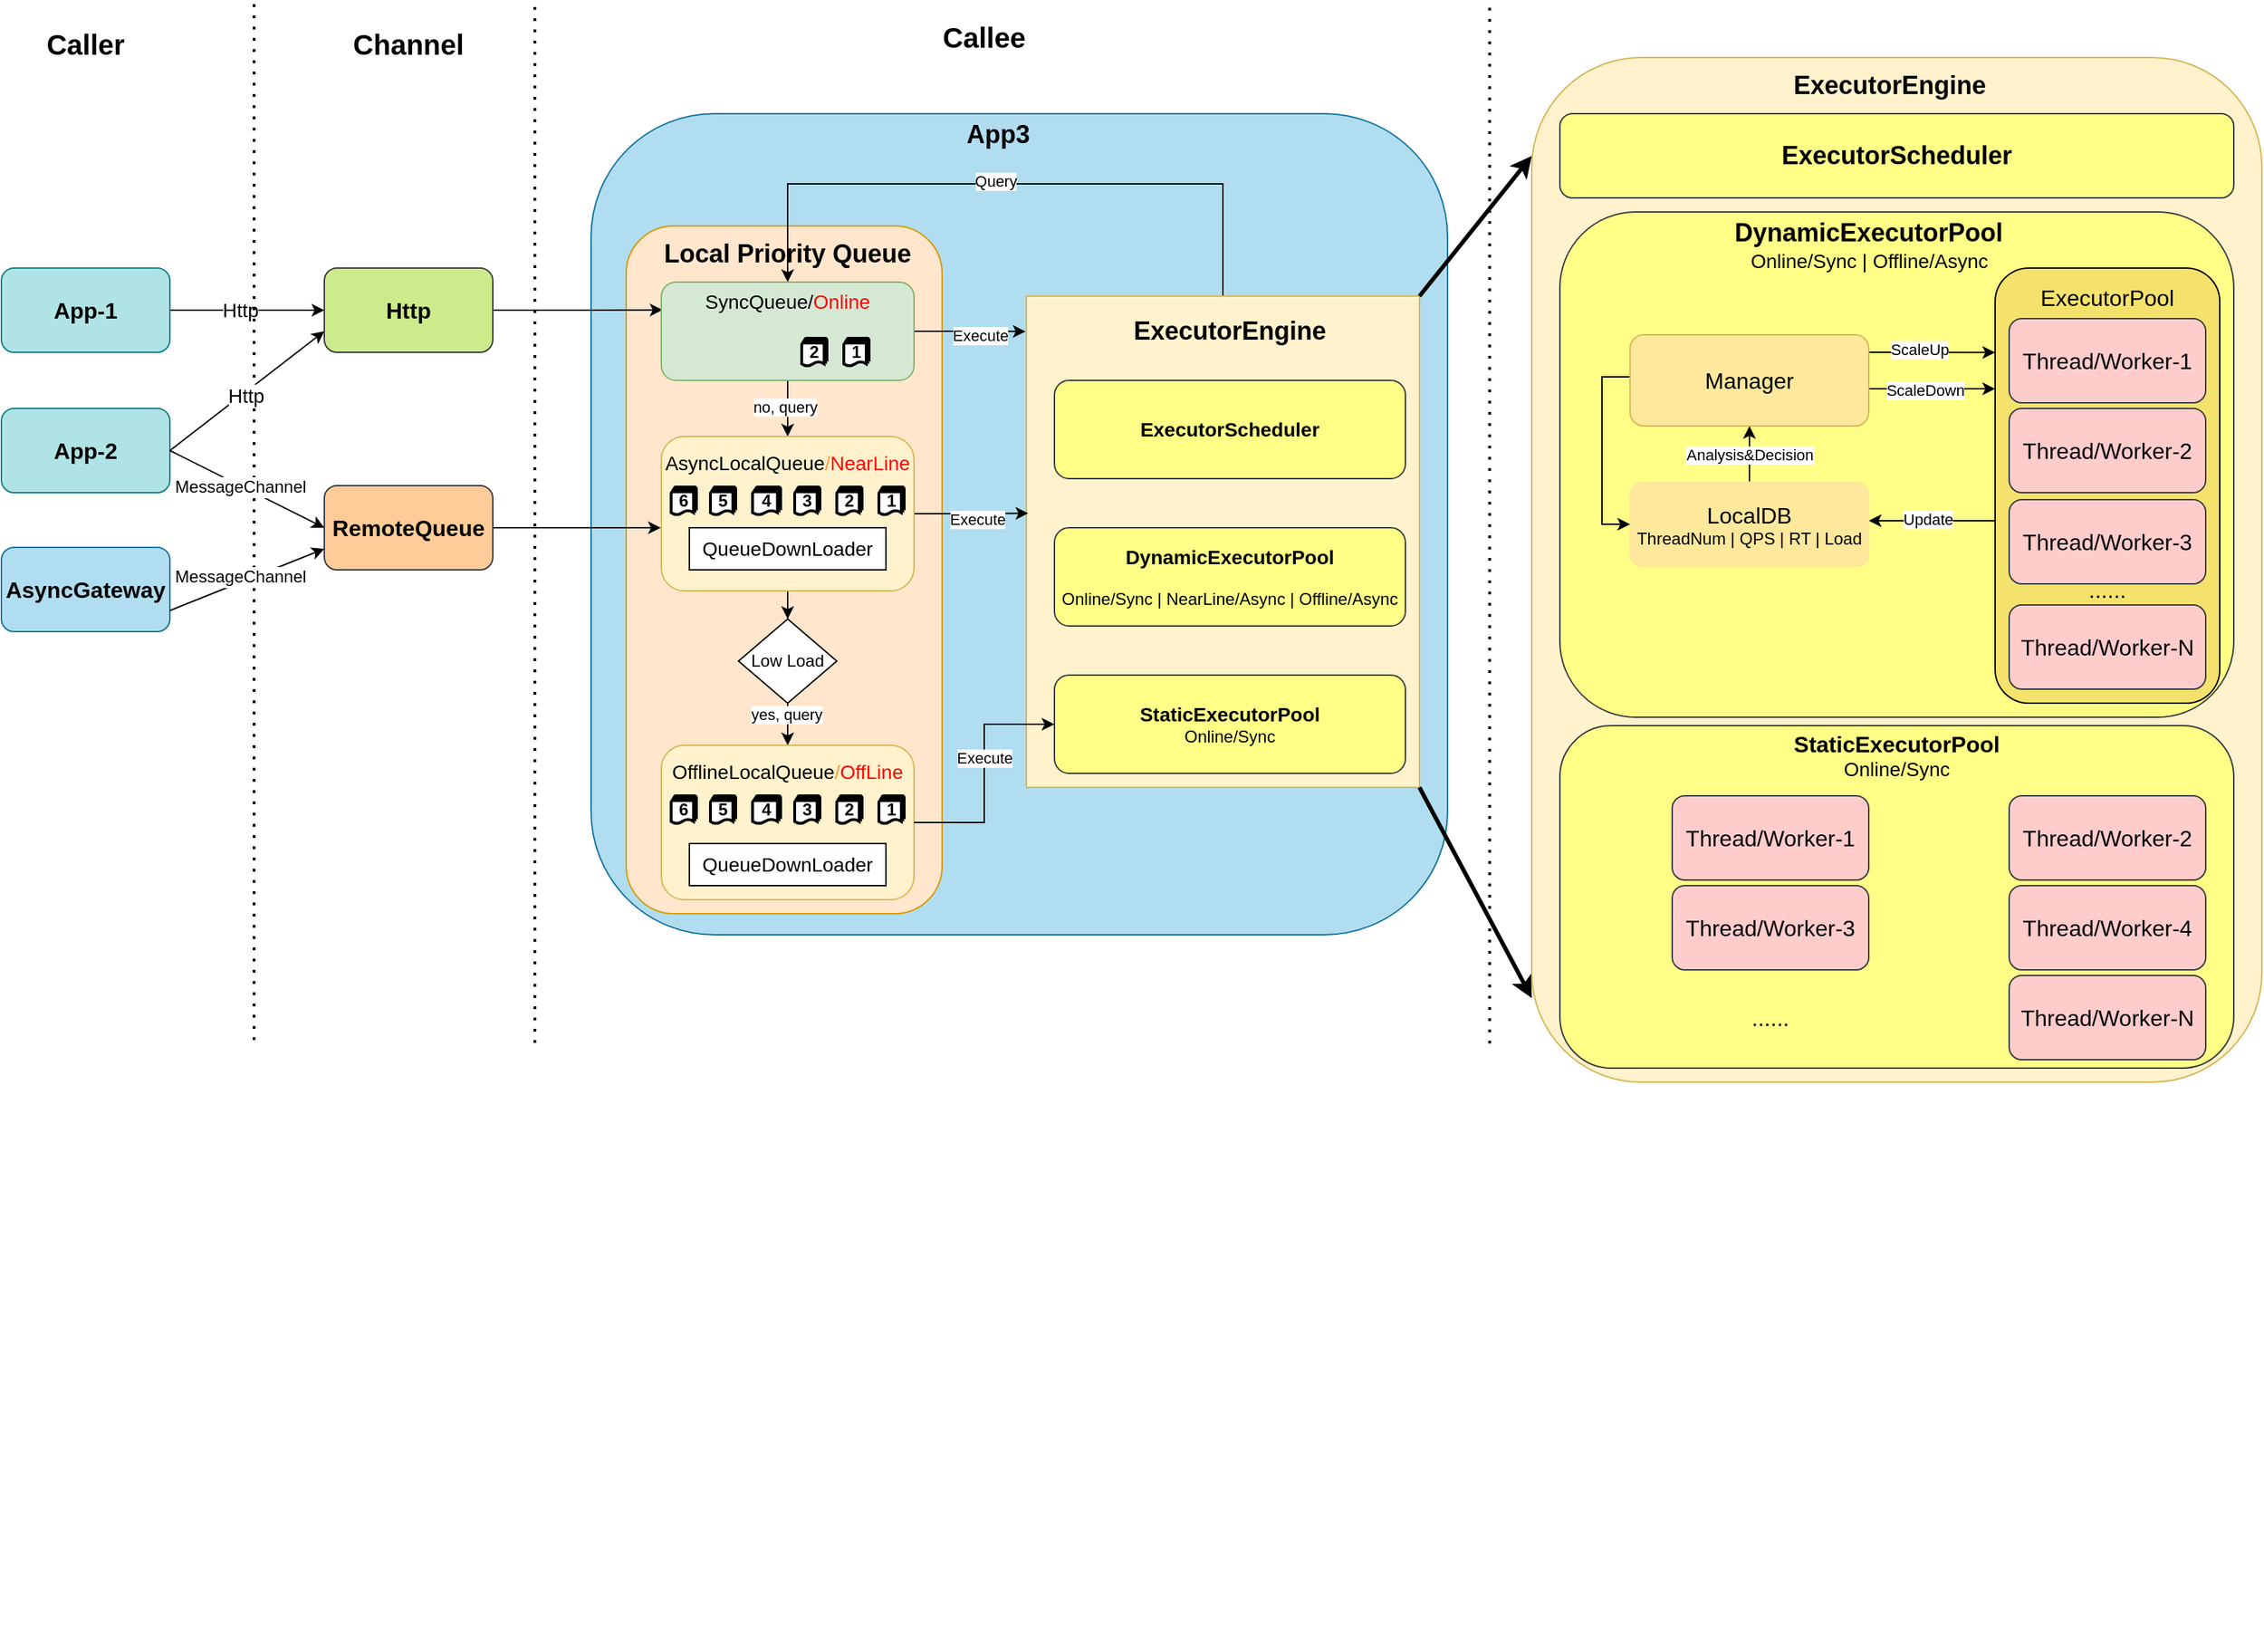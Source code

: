 <mxfile version="26.2.12">
  <diagram name="第 1 页" id="lKEN_KKkNgOvMTBY1116">
    <mxGraphModel dx="1857" dy="4379" grid="1" gridSize="10" guides="1" tooltips="1" connect="1" arrows="1" fold="1" page="1" pageScale="1" pageWidth="2339" pageHeight="3300" math="0" shadow="0">
      <root>
        <mxCell id="0" />
        <mxCell id="1" parent="0" />
        <mxCell id="EorWX3A0NwsQT6hADOKM-99" value="" style="rounded=1;whiteSpace=wrap;html=1;fillColor=#b1ddf0;strokeColor=#10739e;" vertex="1" parent="1">
          <mxGeometry x="580" y="80" width="610" height="585" as="geometry" />
        </mxCell>
        <mxCell id="EorWX3A0NwsQT6hADOKM-89" value="" style="rounded=1;whiteSpace=wrap;html=1;fillColor=#ffe6cc;strokeColor=#d79b00;" vertex="1" parent="1">
          <mxGeometry x="605" y="160" width="225" height="490" as="geometry" />
        </mxCell>
        <mxCell id="EorWX3A0NwsQT6hADOKM-86" value="" style="rounded=1;whiteSpace=wrap;html=1;fillColor=#fff2cc;strokeColor=#d6b656;" vertex="1" parent="1">
          <mxGeometry x="1250" y="40" width="520" height="730" as="geometry" />
        </mxCell>
        <mxCell id="EorWX3A0NwsQT6hADOKM-84" value="&lt;div&gt;&lt;div&gt;&lt;br&gt;&lt;/div&gt;&lt;/div&gt;" style="rounded=1;whiteSpace=wrap;html=1;fillColor=#ffff88;strokeColor=#36393d;" vertex="1" parent="1">
          <mxGeometry x="1270" y="150" width="480" height="360" as="geometry" />
        </mxCell>
        <mxCell id="EorWX3A0NwsQT6hADOKM-83" value="&lt;font style=&quot;font-size: 16px;&quot;&gt;&lt;b&gt;StaticExecutorPool&lt;/b&gt;&lt;/font&gt;&lt;div&gt;&lt;font style=&quot;font-size: 14px;&quot;&gt;Online/Sync&lt;br&gt;&lt;/font&gt;&lt;div&gt;&lt;b&gt;&lt;br&gt;&lt;/b&gt;&lt;/div&gt;&lt;div&gt;&lt;b&gt;&lt;br&gt;&lt;/b&gt;&lt;/div&gt;&lt;div&gt;&lt;b&gt;&lt;br&gt;&lt;/b&gt;&lt;/div&gt;&lt;div&gt;&lt;b&gt;&lt;br&gt;&lt;/b&gt;&lt;/div&gt;&lt;div&gt;&lt;b&gt;&lt;br&gt;&lt;/b&gt;&lt;/div&gt;&lt;div&gt;&lt;b&gt;&lt;br&gt;&lt;/b&gt;&lt;/div&gt;&lt;div&gt;&lt;b&gt;&lt;br&gt;&lt;/b&gt;&lt;/div&gt;&lt;div&gt;&lt;b&gt;&lt;br&gt;&lt;/b&gt;&lt;/div&gt;&lt;div&gt;&lt;b&gt;&lt;br&gt;&lt;/b&gt;&lt;/div&gt;&lt;div&gt;&lt;b&gt;&lt;br&gt;&lt;/b&gt;&lt;/div&gt;&lt;div&gt;&lt;b&gt;&lt;br&gt;&lt;/b&gt;&lt;/div&gt;&lt;div&gt;&lt;b&gt;&lt;br&gt;&lt;/b&gt;&lt;/div&gt;&lt;div&gt;&lt;b&gt;&lt;br&gt;&lt;/b&gt;&lt;/div&gt;&lt;div&gt;&lt;br&gt;&lt;/div&gt;&lt;/div&gt;" style="rounded=1;whiteSpace=wrap;html=1;fillColor=#ffff88;strokeColor=#36393d;" vertex="1" parent="1">
          <mxGeometry x="1270" y="516" width="480" height="244" as="geometry" />
        </mxCell>
        <mxCell id="EorWX3A0NwsQT6hADOKM-72" value="" style="edgeStyle=orthogonalEdgeStyle;rounded=0;orthogonalLoop=1;jettySize=auto;html=1;" edge="1" parent="1" source="EorWX3A0NwsQT6hADOKM-55" target="EorWX3A0NwsQT6hADOKM-58">
          <mxGeometry relative="1" as="geometry">
            <Array as="points">
              <mxPoint x="1560" y="370" />
              <mxPoint x="1560" y="370" />
            </Array>
          </mxGeometry>
        </mxCell>
        <mxCell id="EorWX3A0NwsQT6hADOKM-74" value="Update" style="edgeLabel;html=1;align=center;verticalAlign=middle;resizable=0;points=[];" vertex="1" connectable="0" parent="EorWX3A0NwsQT6hADOKM-72">
          <mxGeometry x="0.067" y="-1" relative="1" as="geometry">
            <mxPoint as="offset" />
          </mxGeometry>
        </mxCell>
        <mxCell id="EorWX3A0NwsQT6hADOKM-55" value="" style="rounded=1;whiteSpace=wrap;html=1;fillColor=light-dark(#f4e26c, #ededed);" vertex="1" parent="1">
          <mxGeometry x="1580" y="190" width="160" height="310" as="geometry" />
        </mxCell>
        <mxCell id="EorWX3A0NwsQT6hADOKM-101" value="" style="edgeStyle=orthogonalEdgeStyle;rounded=0;orthogonalLoop=1;jettySize=auto;html=1;" edge="1" parent="1" source="EorWX3A0NwsQT6hADOKM-48">
          <mxGeometry relative="1" as="geometry">
            <mxPoint x="720" y="200" as="targetPoint" />
            <Array as="points">
              <mxPoint x="1030" y="130" />
              <mxPoint x="720" y="130" />
            </Array>
          </mxGeometry>
        </mxCell>
        <mxCell id="EorWX3A0NwsQT6hADOKM-102" value="Query" style="edgeLabel;html=1;align=center;verticalAlign=middle;resizable=0;points=[];" vertex="1" connectable="0" parent="EorWX3A0NwsQT6hADOKM-101">
          <mxGeometry x="0.052" y="-2" relative="1" as="geometry">
            <mxPoint as="offset" />
          </mxGeometry>
        </mxCell>
        <mxCell id="EorWX3A0NwsQT6hADOKM-48" value="" style="rounded=0;whiteSpace=wrap;html=1;fillColor=#fff2cc;strokeColor=#d6b656;" vertex="1" parent="1">
          <mxGeometry x="890" y="210" width="280" height="350" as="geometry" />
        </mxCell>
        <mxCell id="EorWX3A0NwsQT6hADOKM-114" value="" style="edgeStyle=orthogonalEdgeStyle;rounded=0;orthogonalLoop=1;jettySize=auto;html=1;" edge="1" parent="1" source="EorWX3A0NwsQT6hADOKM-7" target="EorWX3A0NwsQT6hADOKM-12">
          <mxGeometry relative="1" as="geometry" />
        </mxCell>
        <mxCell id="EorWX3A0NwsQT6hADOKM-120" value="&lt;font style=&quot;font-size: 14px;&quot;&gt;Http&lt;/font&gt;" style="edgeLabel;html=1;align=center;verticalAlign=middle;resizable=0;points=[];" vertex="1" connectable="0" parent="EorWX3A0NwsQT6hADOKM-114">
          <mxGeometry x="-0.094" relative="1" as="geometry">
            <mxPoint as="offset" />
          </mxGeometry>
        </mxCell>
        <mxCell id="EorWX3A0NwsQT6hADOKM-7" value="&lt;b&gt;&lt;font style=&quot;font-size: 16px;&quot;&gt;App-1&lt;/font&gt;&lt;/b&gt;" style="rounded=1;whiteSpace=wrap;html=1;fillColor=#b0e3e6;strokeColor=#0e8088;" vertex="1" parent="1">
          <mxGeometry x="160" y="190" width="120" height="60" as="geometry" />
        </mxCell>
        <mxCell id="EorWX3A0NwsQT6hADOKM-8" value="&lt;b&gt;&lt;font style=&quot;font-size: 16px;&quot;&gt;App-2&lt;/font&gt;&lt;/b&gt;" style="rounded=1;whiteSpace=wrap;html=1;fillColor=#b0e3e6;strokeColor=#0e8088;" vertex="1" parent="1">
          <mxGeometry x="160" y="290" width="120" height="60" as="geometry" />
        </mxCell>
        <mxCell id="EorWX3A0NwsQT6hADOKM-9" value="&lt;b&gt;&lt;font style=&quot;font-size: 16px;&quot;&gt;AsyncGateway&lt;/font&gt;&lt;/b&gt;" style="rounded=1;whiteSpace=wrap;html=1;fillColor=#b1ddf0;strokeColor=#10739e;" vertex="1" parent="1">
          <mxGeometry x="160" y="389" width="120" height="60" as="geometry" />
        </mxCell>
        <mxCell id="EorWX3A0NwsQT6hADOKM-126" value="" style="edgeStyle=orthogonalEdgeStyle;rounded=0;orthogonalLoop=1;jettySize=auto;html=1;entryX=-0.002;entryY=0.591;entryDx=0;entryDy=0;entryPerimeter=0;" edge="1" parent="1" source="EorWX3A0NwsQT6hADOKM-11" target="EorWX3A0NwsQT6hADOKM-18">
          <mxGeometry relative="1" as="geometry" />
        </mxCell>
        <mxCell id="EorWX3A0NwsQT6hADOKM-11" value="&lt;b&gt;&lt;font style=&quot;font-size: 16px;&quot;&gt;RemoteQueue&lt;/font&gt;&lt;/b&gt;" style="rounded=1;whiteSpace=wrap;html=1;fillColor=#ffcc99;strokeColor=#36393d;" vertex="1" parent="1">
          <mxGeometry x="390" y="345" width="120" height="60" as="geometry" />
        </mxCell>
        <mxCell id="EorWX3A0NwsQT6hADOKM-125" value="" style="edgeStyle=orthogonalEdgeStyle;rounded=0;orthogonalLoop=1;jettySize=auto;html=1;entryX=0.005;entryY=0.283;entryDx=0;entryDy=0;entryPerimeter=0;" edge="1" parent="1" source="EorWX3A0NwsQT6hADOKM-12" target="EorWX3A0NwsQT6hADOKM-13">
          <mxGeometry relative="1" as="geometry" />
        </mxCell>
        <mxCell id="EorWX3A0NwsQT6hADOKM-12" value="&lt;b&gt;&lt;font style=&quot;font-size: 16px;&quot;&gt;Http&lt;/font&gt;&lt;/b&gt;" style="rounded=1;whiteSpace=wrap;html=1;fillColor=#cdeb8b;strokeColor=#36393d;" vertex="1" parent="1">
          <mxGeometry x="390" y="190" width="120" height="60" as="geometry" />
        </mxCell>
        <mxCell id="EorWX3A0NwsQT6hADOKM-35" value="" style="edgeStyle=orthogonalEdgeStyle;rounded=0;orthogonalLoop=1;jettySize=auto;html=1;entryX=0.5;entryY=0;entryDx=0;entryDy=0;" edge="1" parent="1" source="EorWX3A0NwsQT6hADOKM-13" target="EorWX3A0NwsQT6hADOKM-18">
          <mxGeometry relative="1" as="geometry" />
        </mxCell>
        <mxCell id="EorWX3A0NwsQT6hADOKM-36" value="no, query" style="edgeLabel;html=1;align=center;verticalAlign=middle;resizable=0;points=[];" vertex="1" connectable="0" parent="EorWX3A0NwsQT6hADOKM-35">
          <mxGeometry x="-0.05" y="-2" relative="1" as="geometry">
            <mxPoint as="offset" />
          </mxGeometry>
        </mxCell>
        <mxCell id="EorWX3A0NwsQT6hADOKM-92" value="" style="edgeStyle=orthogonalEdgeStyle;rounded=0;orthogonalLoop=1;jettySize=auto;html=1;entryX=-0.002;entryY=0.072;entryDx=0;entryDy=0;entryPerimeter=0;" edge="1" parent="1" source="EorWX3A0NwsQT6hADOKM-13" target="EorWX3A0NwsQT6hADOKM-48">
          <mxGeometry relative="1" as="geometry" />
        </mxCell>
        <mxCell id="EorWX3A0NwsQT6hADOKM-96" value="Execute" style="edgeLabel;html=1;align=center;verticalAlign=middle;resizable=0;points=[];" vertex="1" connectable="0" parent="EorWX3A0NwsQT6hADOKM-92">
          <mxGeometry x="0.175" y="-3" relative="1" as="geometry">
            <mxPoint as="offset" />
          </mxGeometry>
        </mxCell>
        <mxCell id="EorWX3A0NwsQT6hADOKM-13" value="&lt;font style=&quot;font-size: 14px;&quot;&gt;SyncQueue/&lt;font style=&quot;color: rgb(255, 0, 0);&quot;&gt;Online&lt;/font&gt;&lt;/font&gt;&lt;div&gt;&lt;font style=&quot;color: rgb(255, 153, 51);&quot;&gt;&lt;br&gt;&lt;/font&gt;&lt;/div&gt;&lt;div&gt;&lt;font style=&quot;color: rgb(255, 153, 51);&quot;&gt;&lt;br&gt;&lt;/font&gt;&lt;/div&gt;&lt;div&gt;&lt;font style=&quot;color: rgb(255, 153, 51);&quot;&gt;&lt;br&gt;&lt;/font&gt;&lt;/div&gt;" style="rounded=1;whiteSpace=wrap;html=1;fillColor=#d5e8d4;strokeColor=#82b366;" vertex="1" parent="1">
          <mxGeometry x="630" y="200" width="180" height="70" as="geometry" />
        </mxCell>
        <mxCell id="EorWX3A0NwsQT6hADOKM-16" value="&lt;b&gt;1&lt;/b&gt;" style="strokeWidth=2;html=1;shape=mxgraph.flowchart.multi-document;whiteSpace=wrap;" vertex="1" parent="1">
          <mxGeometry x="760" y="240" width="18" height="20" as="geometry" />
        </mxCell>
        <mxCell id="EorWX3A0NwsQT6hADOKM-17" value="&lt;b&gt;2&lt;/b&gt;" style="strokeWidth=2;html=1;shape=mxgraph.flowchart.multi-document;whiteSpace=wrap;" vertex="1" parent="1">
          <mxGeometry x="730" y="240" width="18" height="20" as="geometry" />
        </mxCell>
        <mxCell id="EorWX3A0NwsQT6hADOKM-38" value="" style="edgeStyle=orthogonalEdgeStyle;rounded=0;orthogonalLoop=1;jettySize=auto;html=1;" edge="1" parent="1" source="EorWX3A0NwsQT6hADOKM-18" target="EorWX3A0NwsQT6hADOKM-37">
          <mxGeometry relative="1" as="geometry" />
        </mxCell>
        <mxCell id="EorWX3A0NwsQT6hADOKM-94" value="" style="edgeStyle=orthogonalEdgeStyle;rounded=0;orthogonalLoop=1;jettySize=auto;html=1;entryX=0.005;entryY=0.442;entryDx=0;entryDy=0;entryPerimeter=0;" edge="1" parent="1" source="EorWX3A0NwsQT6hADOKM-18" target="EorWX3A0NwsQT6hADOKM-48">
          <mxGeometry relative="1" as="geometry" />
        </mxCell>
        <mxCell id="EorWX3A0NwsQT6hADOKM-97" value="Execute" style="edgeLabel;html=1;align=center;verticalAlign=middle;resizable=0;points=[];" vertex="1" connectable="0" parent="EorWX3A0NwsQT6hADOKM-94">
          <mxGeometry x="0.097" y="-4" relative="1" as="geometry">
            <mxPoint as="offset" />
          </mxGeometry>
        </mxCell>
        <mxCell id="EorWX3A0NwsQT6hADOKM-18" value="&lt;div&gt;&lt;font style=&quot;font-size: 14px;&quot;&gt;&lt;font style=&quot;color: rgb(0, 0, 0);&quot;&gt;AsyncLocalQueue&lt;/font&gt;&lt;font style=&quot;color: rgb(255, 153, 51);&quot;&gt;/&lt;/font&gt;&lt;font style=&quot;color: rgb(255, 0, 0);&quot;&gt;NearLine&lt;/font&gt;&lt;/font&gt;&lt;/div&gt;&lt;div&gt;&lt;font style=&quot;color: rgb(255, 153, 51);&quot;&gt;&lt;br&gt;&lt;/font&gt;&lt;/div&gt;&lt;div&gt;&lt;font style=&quot;color: rgb(255, 153, 51);&quot;&gt;&lt;br&gt;&lt;/font&gt;&lt;/div&gt;&lt;div&gt;&lt;font style=&quot;color: rgb(255, 153, 51);&quot;&gt;&lt;br&gt;&lt;/font&gt;&lt;/div&gt;&lt;div&gt;&lt;font style=&quot;color: rgb(255, 153, 51);&quot;&gt;&lt;br&gt;&lt;/font&gt;&lt;/div&gt;&lt;div&gt;&lt;font style=&quot;color: rgb(255, 153, 51);&quot;&gt;&lt;br&gt;&lt;/font&gt;&lt;/div&gt;" style="rounded=1;whiteSpace=wrap;html=1;fillColor=#fff2cc;strokeColor=#d6b656;" vertex="1" parent="1">
          <mxGeometry x="630" y="310" width="180" height="110" as="geometry" />
        </mxCell>
        <mxCell id="EorWX3A0NwsQT6hADOKM-19" value="&lt;b&gt;1&lt;/b&gt;" style="strokeWidth=2;html=1;shape=mxgraph.flowchart.multi-document;whiteSpace=wrap;" vertex="1" parent="1">
          <mxGeometry x="785" y="346" width="18" height="20" as="geometry" />
        </mxCell>
        <mxCell id="EorWX3A0NwsQT6hADOKM-20" value="&lt;b&gt;2&lt;/b&gt;" style="strokeWidth=2;html=1;shape=mxgraph.flowchart.multi-document;whiteSpace=wrap;" vertex="1" parent="1">
          <mxGeometry x="755" y="346" width="18" height="20" as="geometry" />
        </mxCell>
        <mxCell id="EorWX3A0NwsQT6hADOKM-22" value="&lt;b&gt;3&lt;/b&gt;" style="strokeWidth=2;html=1;shape=mxgraph.flowchart.multi-document;whiteSpace=wrap;" vertex="1" parent="1">
          <mxGeometry x="725" y="346" width="18" height="20" as="geometry" />
        </mxCell>
        <mxCell id="EorWX3A0NwsQT6hADOKM-23" value="&lt;b&gt;4&lt;/b&gt;" style="strokeWidth=2;html=1;shape=mxgraph.flowchart.multi-document;whiteSpace=wrap;" vertex="1" parent="1">
          <mxGeometry x="695" y="346" width="20" height="20" as="geometry" />
        </mxCell>
        <mxCell id="EorWX3A0NwsQT6hADOKM-24" value="&lt;b&gt;5&lt;/b&gt;" style="strokeWidth=2;html=1;shape=mxgraph.flowchart.multi-document;whiteSpace=wrap;" vertex="1" parent="1">
          <mxGeometry x="665" y="346" width="18" height="20" as="geometry" />
        </mxCell>
        <mxCell id="EorWX3A0NwsQT6hADOKM-25" value="&lt;b&gt;6&lt;/b&gt;" style="strokeWidth=2;html=1;shape=mxgraph.flowchart.multi-document;whiteSpace=wrap;" vertex="1" parent="1">
          <mxGeometry x="637" y="346" width="18" height="20" as="geometry" />
        </mxCell>
        <mxCell id="EorWX3A0NwsQT6hADOKM-26" value="&lt;font style=&quot;font-size: 14px;&quot;&gt;QueueDownLoader&lt;/font&gt;" style="rounded=0;whiteSpace=wrap;html=1;" vertex="1" parent="1">
          <mxGeometry x="650" y="375" width="140" height="30" as="geometry" />
        </mxCell>
        <mxCell id="EorWX3A0NwsQT6hADOKM-40" value="" style="edgeStyle=orthogonalEdgeStyle;rounded=0;orthogonalLoop=1;jettySize=auto;html=1;entryX=0.5;entryY=0;entryDx=0;entryDy=0;" edge="1" parent="1" source="EorWX3A0NwsQT6hADOKM-37" target="EorWX3A0NwsQT6hADOKM-27">
          <mxGeometry relative="1" as="geometry" />
        </mxCell>
        <mxCell id="EorWX3A0NwsQT6hADOKM-42" value="yes, query" style="edgeLabel;html=1;align=center;verticalAlign=middle;resizable=0;points=[];" vertex="1" connectable="0" parent="EorWX3A0NwsQT6hADOKM-40">
          <mxGeometry x="-0.68" y="-1" relative="1" as="geometry">
            <mxPoint as="offset" />
          </mxGeometry>
        </mxCell>
        <mxCell id="EorWX3A0NwsQT6hADOKM-37" value="Low Load" style="rhombus;whiteSpace=wrap;html=1;" vertex="1" parent="1">
          <mxGeometry x="685" y="440" width="70" height="60" as="geometry" />
        </mxCell>
        <mxCell id="EorWX3A0NwsQT6hADOKM-39" value="" style="group" vertex="1" connectable="0" parent="1">
          <mxGeometry x="630" y="530" width="310" height="645" as="geometry" />
        </mxCell>
        <mxCell id="EorWX3A0NwsQT6hADOKM-27" value="&lt;div&gt;&lt;font style=&quot;font-size: 14px;&quot;&gt;&lt;font style=&quot;color: rgb(0, 0, 0);&quot;&gt;OfflineLocalQueue&lt;/font&gt;&lt;font style=&quot;color: rgb(255, 153, 51);&quot;&gt;/&lt;/font&gt;&lt;font style=&quot;color: rgb(255, 0, 0);&quot;&gt;OffLine&lt;/font&gt;&lt;/font&gt;&lt;/div&gt;&lt;div&gt;&lt;font style=&quot;color: rgb(255, 153, 51);&quot;&gt;&lt;br&gt;&lt;/font&gt;&lt;/div&gt;&lt;div&gt;&lt;font style=&quot;color: rgb(255, 153, 51);&quot;&gt;&lt;br&gt;&lt;/font&gt;&lt;/div&gt;&lt;div&gt;&lt;font style=&quot;color: rgb(255, 153, 51);&quot;&gt;&lt;br&gt;&lt;/font&gt;&lt;/div&gt;&lt;div&gt;&lt;font style=&quot;color: rgb(255, 153, 51);&quot;&gt;&lt;br&gt;&lt;/font&gt;&lt;/div&gt;&lt;div&gt;&lt;font style=&quot;color: rgb(255, 153, 51);&quot;&gt;&lt;br&gt;&lt;/font&gt;&lt;/div&gt;" style="rounded=1;whiteSpace=wrap;html=1;fillColor=#fff2cc;strokeColor=#d6b656;" vertex="1" parent="EorWX3A0NwsQT6hADOKM-39">
          <mxGeometry width="180" height="110" as="geometry" />
        </mxCell>
        <mxCell id="EorWX3A0NwsQT6hADOKM-28" value="&lt;b&gt;1&lt;/b&gt;" style="strokeWidth=2;html=1;shape=mxgraph.flowchart.multi-document;whiteSpace=wrap;" vertex="1" parent="EorWX3A0NwsQT6hADOKM-39">
          <mxGeometry x="155" y="36" width="18" height="20" as="geometry" />
        </mxCell>
        <mxCell id="EorWX3A0NwsQT6hADOKM-29" value="&lt;b&gt;2&lt;/b&gt;" style="strokeWidth=2;html=1;shape=mxgraph.flowchart.multi-document;whiteSpace=wrap;" vertex="1" parent="EorWX3A0NwsQT6hADOKM-39">
          <mxGeometry x="125" y="36" width="18" height="20" as="geometry" />
        </mxCell>
        <mxCell id="EorWX3A0NwsQT6hADOKM-30" value="&lt;b&gt;3&lt;/b&gt;" style="strokeWidth=2;html=1;shape=mxgraph.flowchart.multi-document;whiteSpace=wrap;" vertex="1" parent="EorWX3A0NwsQT6hADOKM-39">
          <mxGeometry x="95" y="36" width="18" height="20" as="geometry" />
        </mxCell>
        <mxCell id="EorWX3A0NwsQT6hADOKM-31" value="&lt;b&gt;4&lt;/b&gt;" style="strokeWidth=2;html=1;shape=mxgraph.flowchart.multi-document;whiteSpace=wrap;" vertex="1" parent="EorWX3A0NwsQT6hADOKM-39">
          <mxGeometry x="65" y="36" width="20" height="20" as="geometry" />
        </mxCell>
        <mxCell id="EorWX3A0NwsQT6hADOKM-32" value="&lt;b&gt;5&lt;/b&gt;" style="strokeWidth=2;html=1;shape=mxgraph.flowchart.multi-document;whiteSpace=wrap;" vertex="1" parent="EorWX3A0NwsQT6hADOKM-39">
          <mxGeometry x="35" y="36" width="18" height="20" as="geometry" />
        </mxCell>
        <mxCell id="EorWX3A0NwsQT6hADOKM-33" value="&lt;b&gt;6&lt;/b&gt;" style="strokeWidth=2;html=1;shape=mxgraph.flowchart.multi-document;whiteSpace=wrap;" vertex="1" parent="EorWX3A0NwsQT6hADOKM-39">
          <mxGeometry x="7" y="36" width="18" height="20" as="geometry" />
        </mxCell>
        <mxCell id="EorWX3A0NwsQT6hADOKM-91" value="&lt;font style=&quot;font-size: 14px;&quot;&gt;QueueDownLoader&lt;/font&gt;" style="rounded=0;whiteSpace=wrap;html=1;" vertex="1" parent="EorWX3A0NwsQT6hADOKM-39">
          <mxGeometry x="20" y="70" width="140" height="30" as="geometry" />
        </mxCell>
        <mxCell id="EorWX3A0NwsQT6hADOKM-45" value="&lt;font style=&quot;font-size: 14px;&quot;&gt;&lt;b&gt;DynamicExecutorPool&lt;/b&gt;&lt;/font&gt;&lt;div&gt;&lt;br&gt;&lt;div&gt;Online/Sync | NearLine/Async | Offline/Async&lt;/div&gt;&lt;/div&gt;" style="rounded=1;whiteSpace=wrap;html=1;fillColor=#ffff88;strokeColor=#36393d;" vertex="1" parent="1">
          <mxGeometry x="910" y="375" width="250" height="70" as="geometry" />
        </mxCell>
        <mxCell id="EorWX3A0NwsQT6hADOKM-46" value="&lt;font style=&quot;font-size: 14px;&quot;&gt;&lt;b&gt;ExecutorScheduler&lt;/b&gt;&lt;/font&gt;" style="rounded=1;whiteSpace=wrap;html=1;fillColor=#ffff88;strokeColor=#36393d;" vertex="1" parent="1">
          <mxGeometry x="910" y="270" width="250" height="70" as="geometry" />
        </mxCell>
        <mxCell id="EorWX3A0NwsQT6hADOKM-47" value="&lt;span style=&quot;font-size: 14px;&quot;&gt;&lt;b&gt;StaticExecutorPool&lt;/b&gt;&lt;/span&gt;&lt;br&gt;&lt;div&gt;Online/Sync&lt;/div&gt;" style="rounded=1;whiteSpace=wrap;html=1;fillColor=#ffff88;strokeColor=#36393d;" vertex="1" parent="1">
          <mxGeometry x="910" y="480" width="250" height="70" as="geometry" />
        </mxCell>
        <mxCell id="EorWX3A0NwsQT6hADOKM-49" value="&lt;font style=&quot;font-size: 18px;&quot;&gt;&lt;b&gt;ExecutorEngine&lt;/b&gt;&lt;/font&gt;" style="text;html=1;align=center;verticalAlign=middle;whiteSpace=wrap;rounded=0;" vertex="1" parent="1">
          <mxGeometry x="1005" y="220" width="60" height="30" as="geometry" />
        </mxCell>
        <mxCell id="EorWX3A0NwsQT6hADOKM-51" value="&lt;font style=&quot;font-size: 16px;&quot;&gt;Thread/Worker-1&lt;/font&gt;" style="rounded=1;whiteSpace=wrap;html=1;fillColor=#ffcccc;strokeColor=#36393d;" vertex="1" parent="1">
          <mxGeometry x="1590" y="226" width="140" height="60" as="geometry" />
        </mxCell>
        <mxCell id="EorWX3A0NwsQT6hADOKM-52" value="&lt;font style=&quot;font-size: 16px;&quot;&gt;Thread/Worker-2&lt;/font&gt;" style="rounded=1;whiteSpace=wrap;html=1;fillColor=#ffcccc;strokeColor=#36393d;" vertex="1" parent="1">
          <mxGeometry x="1590" y="290" width="140" height="60" as="geometry" />
        </mxCell>
        <mxCell id="EorWX3A0NwsQT6hADOKM-53" value="&lt;font style=&quot;font-size: 16px;&quot;&gt;Thread/Worker-3&lt;/font&gt;" style="rounded=1;whiteSpace=wrap;html=1;fillColor=#ffcccc;strokeColor=#36393d;" vertex="1" parent="1">
          <mxGeometry x="1590" y="355" width="140" height="60" as="geometry" />
        </mxCell>
        <mxCell id="EorWX3A0NwsQT6hADOKM-54" value="&lt;font style=&quot;font-size: 16px;&quot;&gt;Thread/Worker-N&lt;/font&gt;" style="rounded=1;whiteSpace=wrap;html=1;fillColor=#ffcccc;strokeColor=#36393d;" vertex="1" parent="1">
          <mxGeometry x="1590" y="430" width="140" height="60" as="geometry" />
        </mxCell>
        <mxCell id="EorWX3A0NwsQT6hADOKM-56" value="&lt;font style=&quot;font-size: 16px;&quot;&gt;ExecutorPool&lt;/font&gt;" style="text;html=1;align=center;verticalAlign=middle;whiteSpace=wrap;rounded=0;" vertex="1" parent="1">
          <mxGeometry x="1630" y="196" width="60" height="30" as="geometry" />
        </mxCell>
        <mxCell id="EorWX3A0NwsQT6hADOKM-57" value="&lt;font style=&quot;font-size: 16px;&quot;&gt;......&lt;/font&gt;" style="text;html=1;align=center;verticalAlign=middle;whiteSpace=wrap;rounded=0;" vertex="1" parent="1">
          <mxGeometry x="1630" y="404" width="60" height="30" as="geometry" />
        </mxCell>
        <mxCell id="EorWX3A0NwsQT6hADOKM-60" value="" style="edgeStyle=orthogonalEdgeStyle;rounded=0;orthogonalLoop=1;jettySize=auto;html=1;" edge="1" parent="1" source="EorWX3A0NwsQT6hADOKM-58" target="EorWX3A0NwsQT6hADOKM-59">
          <mxGeometry relative="1" as="geometry" />
        </mxCell>
        <mxCell id="EorWX3A0NwsQT6hADOKM-61" value="Analysis&amp;amp;Decision" style="edgeLabel;html=1;align=center;verticalAlign=middle;resizable=0;points=[];" vertex="1" connectable="0" parent="EorWX3A0NwsQT6hADOKM-60">
          <mxGeometry x="-0.311" y="-3" relative="1" as="geometry">
            <mxPoint x="-3" y="-6" as="offset" />
          </mxGeometry>
        </mxCell>
        <mxCell id="EorWX3A0NwsQT6hADOKM-58" value="&lt;font style=&quot;font-size: 16px;&quot;&gt;LocalDB&lt;/font&gt;&lt;div&gt;ThreadNum | QPS | RT | Load&lt;/div&gt;" style="rounded=1;whiteSpace=wrap;html=1;strokeColor=light-dark(#FEE89C,#EDEDED);fillColor=light-dark(#fee89c, #ededed);" vertex="1" parent="1">
          <mxGeometry x="1320" y="342.5" width="170" height="60" as="geometry" />
        </mxCell>
        <mxCell id="EorWX3A0NwsQT6hADOKM-64" value="" style="edgeStyle=orthogonalEdgeStyle;rounded=0;orthogonalLoop=1;jettySize=auto;html=1;entryX=0;entryY=0.5;entryDx=0;entryDy=0;" edge="1" parent="1" source="EorWX3A0NwsQT6hADOKM-59" target="EorWX3A0NwsQT6hADOKM-58">
          <mxGeometry relative="1" as="geometry">
            <Array as="points">
              <mxPoint x="1300" y="267.5" />
              <mxPoint x="1300" y="372.5" />
            </Array>
          </mxGeometry>
        </mxCell>
        <mxCell id="EorWX3A0NwsQT6hADOKM-67" value="" style="edgeStyle=orthogonalEdgeStyle;rounded=0;orthogonalLoop=1;jettySize=auto;html=1;" edge="1" parent="1">
          <mxGeometry relative="1" as="geometry">
            <mxPoint x="1490.0" y="276.0" as="sourcePoint" />
            <mxPoint x="1580" y="276" as="targetPoint" />
            <Array as="points">
              <mxPoint x="1560" y="276" />
              <mxPoint x="1560" y="276" />
            </Array>
          </mxGeometry>
        </mxCell>
        <mxCell id="EorWX3A0NwsQT6hADOKM-69" value="ScaleDown" style="edgeLabel;html=1;align=center;verticalAlign=middle;resizable=0;points=[];" vertex="1" connectable="0" parent="EorWX3A0NwsQT6hADOKM-67">
          <mxGeometry x="-0.365" y="-1" relative="1" as="geometry">
            <mxPoint x="11" as="offset" />
          </mxGeometry>
        </mxCell>
        <mxCell id="EorWX3A0NwsQT6hADOKM-70" value="" style="edgeStyle=orthogonalEdgeStyle;rounded=0;orthogonalLoop=1;jettySize=auto;html=1;entryX=0;entryY=0.194;entryDx=0;entryDy=0;entryPerimeter=0;" edge="1" parent="1" source="EorWX3A0NwsQT6hADOKM-59" target="EorWX3A0NwsQT6hADOKM-55">
          <mxGeometry relative="1" as="geometry">
            <Array as="points">
              <mxPoint x="1510" y="250" />
              <mxPoint x="1510" y="250" />
            </Array>
          </mxGeometry>
        </mxCell>
        <mxCell id="EorWX3A0NwsQT6hADOKM-71" value="ScaleUp" style="edgeLabel;html=1;align=center;verticalAlign=middle;resizable=0;points=[];" vertex="1" connectable="0" parent="EorWX3A0NwsQT6hADOKM-70">
          <mxGeometry x="-0.201" y="2" relative="1" as="geometry">
            <mxPoint as="offset" />
          </mxGeometry>
        </mxCell>
        <mxCell id="EorWX3A0NwsQT6hADOKM-59" value="&lt;span style=&quot;font-size: 16px;&quot;&gt;Manager&lt;/span&gt;" style="rounded=1;whiteSpace=wrap;html=1;fillColor=light-dark(#fde89b, #281d00);strokeColor=#d6b656;" vertex="1" parent="1">
          <mxGeometry x="1320" y="237.5" width="170" height="65" as="geometry" />
        </mxCell>
        <mxCell id="EorWX3A0NwsQT6hADOKM-75" value="&lt;font style=&quot;font-size: 18px;&quot;&gt;&lt;b&gt;DynamicExecutorPool&lt;/b&gt;&lt;/font&gt;" style="text;html=1;align=center;verticalAlign=middle;whiteSpace=wrap;rounded=0;" vertex="1" parent="1">
          <mxGeometry x="1460" y="150" width="60" height="30" as="geometry" />
        </mxCell>
        <mxCell id="EorWX3A0NwsQT6hADOKM-76" value="&lt;font style=&quot;font-size: 14px;&quot;&gt;Online/Sync | Offline/Async&lt;/font&gt;" style="text;html=1;align=center;verticalAlign=middle;whiteSpace=wrap;rounded=0;" vertex="1" parent="1">
          <mxGeometry x="1392.5" y="170" width="195" height="30" as="geometry" />
        </mxCell>
        <mxCell id="EorWX3A0NwsQT6hADOKM-77" value="&lt;font style=&quot;font-size: 16px;&quot;&gt;Thread/Worker-2&lt;/font&gt;" style="rounded=1;whiteSpace=wrap;html=1;fillColor=#ffcccc;strokeColor=#36393d;" vertex="1" parent="1">
          <mxGeometry x="1590" y="566" width="140" height="60" as="geometry" />
        </mxCell>
        <mxCell id="EorWX3A0NwsQT6hADOKM-78" value="&lt;font style=&quot;font-size: 16px;&quot;&gt;Thread/Worker-4&lt;/font&gt;" style="rounded=1;whiteSpace=wrap;html=1;fillColor=#ffcccc;strokeColor=#36393d;" vertex="1" parent="1">
          <mxGeometry x="1590" y="630" width="140" height="60" as="geometry" />
        </mxCell>
        <mxCell id="EorWX3A0NwsQT6hADOKM-79" value="&lt;font style=&quot;font-size: 16px;&quot;&gt;Thread/Worker-N&lt;/font&gt;" style="rounded=1;whiteSpace=wrap;html=1;fillColor=#ffcccc;strokeColor=#36393d;" vertex="1" parent="1">
          <mxGeometry x="1590" y="694" width="140" height="60" as="geometry" />
        </mxCell>
        <mxCell id="EorWX3A0NwsQT6hADOKM-80" value="&lt;font style=&quot;font-size: 16px;&quot;&gt;Thread/Worker-1&lt;/font&gt;" style="rounded=1;whiteSpace=wrap;html=1;fillColor=#ffcccc;strokeColor=#36393d;" vertex="1" parent="1">
          <mxGeometry x="1350" y="566" width="140" height="60" as="geometry" />
        </mxCell>
        <mxCell id="EorWX3A0NwsQT6hADOKM-81" value="&lt;font style=&quot;font-size: 16px;&quot;&gt;Thread/Worker-3&lt;/font&gt;" style="rounded=1;whiteSpace=wrap;html=1;fillColor=#ffcccc;strokeColor=#36393d;" vertex="1" parent="1">
          <mxGeometry x="1350" y="630" width="140" height="60" as="geometry" />
        </mxCell>
        <mxCell id="EorWX3A0NwsQT6hADOKM-82" value="&lt;font style=&quot;font-size: 16px;&quot;&gt;......&lt;/font&gt;" style="text;html=1;align=center;verticalAlign=middle;whiteSpace=wrap;rounded=0;" vertex="1" parent="1">
          <mxGeometry x="1390" y="709" width="60" height="30" as="geometry" />
        </mxCell>
        <mxCell id="EorWX3A0NwsQT6hADOKM-85" value="&lt;b&gt;&lt;font style=&quot;font-size: 18px;&quot;&gt;ExecutorScheduler&lt;/font&gt;&lt;/b&gt;" style="rounded=1;whiteSpace=wrap;html=1;fillColor=#ffff88;strokeColor=#36393d;" vertex="1" parent="1">
          <mxGeometry x="1270" y="80" width="480" height="60" as="geometry" />
        </mxCell>
        <mxCell id="EorWX3A0NwsQT6hADOKM-88" value="&lt;b&gt;&lt;font style=&quot;font-size: 18px;&quot;&gt;ExecutorEngine&lt;/font&gt;&lt;/b&gt;" style="text;html=1;align=center;verticalAlign=middle;whiteSpace=wrap;rounded=0;" vertex="1" parent="1">
          <mxGeometry x="1475" y="45" width="60" height="30" as="geometry" />
        </mxCell>
        <mxCell id="EorWX3A0NwsQT6hADOKM-90" value="&lt;b&gt;&lt;font style=&quot;font-size: 18px;&quot;&gt;Local Priority Queue&lt;/font&gt;&lt;/b&gt;" style="text;html=1;align=center;verticalAlign=middle;whiteSpace=wrap;rounded=0;" vertex="1" parent="1">
          <mxGeometry x="621.25" y="165" width="197.5" height="30" as="geometry" />
        </mxCell>
        <mxCell id="EorWX3A0NwsQT6hADOKM-95" value="" style="edgeStyle=orthogonalEdgeStyle;rounded=0;orthogonalLoop=1;jettySize=auto;html=1;" edge="1" parent="1" source="EorWX3A0NwsQT6hADOKM-27" target="EorWX3A0NwsQT6hADOKM-47">
          <mxGeometry relative="1" as="geometry" />
        </mxCell>
        <mxCell id="EorWX3A0NwsQT6hADOKM-98" value="Execute" style="edgeLabel;html=1;align=center;verticalAlign=middle;resizable=0;points=[];" vertex="1" connectable="0" parent="EorWX3A0NwsQT6hADOKM-95">
          <mxGeometry x="0.13" relative="1" as="geometry">
            <mxPoint as="offset" />
          </mxGeometry>
        </mxCell>
        <mxCell id="EorWX3A0NwsQT6hADOKM-104" value="" style="endArrow=none;dashed=1;html=1;dashPattern=1 3;strokeWidth=2;rounded=0;" edge="1" parent="1">
          <mxGeometry width="50" height="50" relative="1" as="geometry">
            <mxPoint x="340" y="740" as="sourcePoint" />
            <mxPoint x="340" as="targetPoint" />
          </mxGeometry>
        </mxCell>
        <mxCell id="EorWX3A0NwsQT6hADOKM-105" value="" style="endArrow=none;dashed=1;html=1;dashPattern=1 3;strokeWidth=2;rounded=0;" edge="1" parent="1">
          <mxGeometry width="50" height="50" relative="1" as="geometry">
            <mxPoint x="540" y="742" as="sourcePoint" />
            <mxPoint x="540" y="2" as="targetPoint" />
          </mxGeometry>
        </mxCell>
        <mxCell id="EorWX3A0NwsQT6hADOKM-106" value="" style="endArrow=none;dashed=1;html=1;dashPattern=1 3;strokeWidth=2;rounded=0;" edge="1" parent="1">
          <mxGeometry width="50" height="50" relative="1" as="geometry">
            <mxPoint x="1220" y="742.5" as="sourcePoint" />
            <mxPoint x="1220" y="2.5" as="targetPoint" />
          </mxGeometry>
        </mxCell>
        <mxCell id="EorWX3A0NwsQT6hADOKM-107" value="&lt;b&gt;&lt;font style=&quot;font-size: 20px;&quot;&gt;Caller&lt;/font&gt;&lt;/b&gt;" style="text;html=1;align=center;verticalAlign=middle;whiteSpace=wrap;rounded=0;" vertex="1" parent="1">
          <mxGeometry x="190" y="15" width="60" height="30" as="geometry" />
        </mxCell>
        <mxCell id="EorWX3A0NwsQT6hADOKM-108" value="&lt;b&gt;&lt;font style=&quot;font-size: 20px;&quot;&gt;Channel&lt;/font&gt;&lt;/b&gt;" style="text;html=1;align=center;verticalAlign=middle;whiteSpace=wrap;rounded=0;" vertex="1" parent="1">
          <mxGeometry x="420" y="15" width="60" height="30" as="geometry" />
        </mxCell>
        <mxCell id="EorWX3A0NwsQT6hADOKM-109" value="&lt;b&gt;&lt;font style=&quot;font-size: 20px;&quot;&gt;Callee&lt;/font&gt;&lt;/b&gt;" style="text;html=1;align=center;verticalAlign=middle;whiteSpace=wrap;rounded=0;" vertex="1" parent="1">
          <mxGeometry x="830" y="10" width="60" height="30" as="geometry" />
        </mxCell>
        <mxCell id="EorWX3A0NwsQT6hADOKM-111" value="&lt;b&gt;&lt;font style=&quot;font-size: 18px;&quot;&gt;App3&lt;/font&gt;&lt;/b&gt;" style="text;html=1;align=center;verticalAlign=middle;whiteSpace=wrap;rounded=0;" vertex="1" parent="1">
          <mxGeometry x="840" y="80" width="60" height="30" as="geometry" />
        </mxCell>
        <mxCell id="EorWX3A0NwsQT6hADOKM-112" value="" style="endArrow=classic;html=1;rounded=0;entryX=0;entryY=0.096;entryDx=0;entryDy=0;entryPerimeter=0;strokeWidth=3;" edge="1" parent="1" target="EorWX3A0NwsQT6hADOKM-86">
          <mxGeometry width="50" height="50" relative="1" as="geometry">
            <mxPoint x="1170" y="210" as="sourcePoint" />
            <mxPoint x="1220" y="160" as="targetPoint" />
          </mxGeometry>
        </mxCell>
        <mxCell id="EorWX3A0NwsQT6hADOKM-113" value="" style="endArrow=classic;html=1;rounded=0;entryX=0;entryY=0.918;entryDx=0;entryDy=0;entryPerimeter=0;strokeWidth=3;" edge="1" parent="1" target="EorWX3A0NwsQT6hADOKM-86">
          <mxGeometry width="50" height="50" relative="1" as="geometry">
            <mxPoint x="1170" y="560" as="sourcePoint" />
            <mxPoint x="1220" y="510" as="targetPoint" />
          </mxGeometry>
        </mxCell>
        <mxCell id="EorWX3A0NwsQT6hADOKM-116" value="" style="endArrow=classic;html=1;rounded=0;entryX=0;entryY=0.5;entryDx=0;entryDy=0;exitX=1;exitY=0.5;exitDx=0;exitDy=0;" edge="1" parent="1" source="EorWX3A0NwsQT6hADOKM-8" target="EorWX3A0NwsQT6hADOKM-11">
          <mxGeometry width="50" height="50" relative="1" as="geometry">
            <mxPoint x="320" y="340" as="sourcePoint" />
            <mxPoint x="370" y="290" as="targetPoint" />
          </mxGeometry>
        </mxCell>
        <mxCell id="EorWX3A0NwsQT6hADOKM-118" value="&lt;font style=&quot;font-size: 12px;&quot;&gt;MessageChannel&lt;/font&gt;" style="edgeLabel;html=1;align=center;verticalAlign=middle;resizable=0;points=[];" vertex="1" connectable="0" parent="EorWX3A0NwsQT6hADOKM-116">
          <mxGeometry x="-0.376" y="-3" relative="1" as="geometry">
            <mxPoint x="17" y="6" as="offset" />
          </mxGeometry>
        </mxCell>
        <mxCell id="EorWX3A0NwsQT6hADOKM-117" value="" style="endArrow=classic;html=1;rounded=0;entryX=0;entryY=0.75;entryDx=0;entryDy=0;exitX=1;exitY=0.75;exitDx=0;exitDy=0;" edge="1" parent="1" source="EorWX3A0NwsQT6hADOKM-9" target="EorWX3A0NwsQT6hADOKM-11">
          <mxGeometry width="50" height="50" relative="1" as="geometry">
            <mxPoint x="320" y="430" as="sourcePoint" />
            <mxPoint x="370" y="380" as="targetPoint" />
          </mxGeometry>
        </mxCell>
        <mxCell id="EorWX3A0NwsQT6hADOKM-119" value="&lt;font style=&quot;font-size: 12px;&quot;&gt;MessageChannel&lt;/font&gt;" style="edgeLabel;html=1;align=center;verticalAlign=middle;resizable=0;points=[];" vertex="1" connectable="0" parent="EorWX3A0NwsQT6hADOKM-117">
          <mxGeometry x="0.188" y="-3" relative="1" as="geometry">
            <mxPoint x="-17" y="-1" as="offset" />
          </mxGeometry>
        </mxCell>
        <mxCell id="EorWX3A0NwsQT6hADOKM-121" value="" style="endArrow=classic;html=1;rounded=0;entryX=0;entryY=0.75;entryDx=0;entryDy=0;" edge="1" parent="1" target="EorWX3A0NwsQT6hADOKM-12">
          <mxGeometry width="50" height="50" relative="1" as="geometry">
            <mxPoint x="280" y="320" as="sourcePoint" />
            <mxPoint x="330" y="270" as="targetPoint" />
          </mxGeometry>
        </mxCell>
        <mxCell id="EorWX3A0NwsQT6hADOKM-122" value="&lt;font style=&quot;font-size: 14px;&quot;&gt;Http&lt;/font&gt;" style="edgeLabel;html=1;align=center;verticalAlign=middle;resizable=0;points=[];" vertex="1" connectable="0" parent="EorWX3A0NwsQT6hADOKM-121">
          <mxGeometry x="-0.048" y="-2" relative="1" as="geometry">
            <mxPoint as="offset" />
          </mxGeometry>
        </mxCell>
      </root>
    </mxGraphModel>
  </diagram>
</mxfile>
